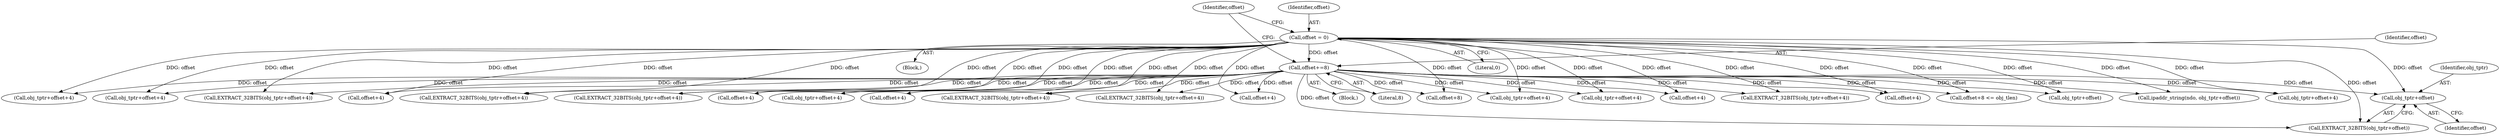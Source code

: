digraph "0_tcpdump_a25211918f2e790c67d859d20ccf8dbb81da1598@pointer" {
"1001167" [label="(Call,obj_tptr+offset)"];
"1001145" [label="(Call,offset = 0)"];
"1001249" [label="(Call,offset+=8)"];
"1001150" [label="(Call,offset+8)"];
"1001234" [label="(Call,EXTRACT_32BITS(obj_tptr+offset+4))"];
"1001243" [label="(Call,obj_tptr+offset+4)"];
"1001166" [label="(Call,EXTRACT_32BITS(obj_tptr+offset))"];
"1001145" [label="(Call,offset = 0)"];
"1001235" [label="(Call,obj_tptr+offset+4)"];
"1001151" [label="(Identifier,offset)"];
"1001216" [label="(Call,EXTRACT_32BITS(obj_tptr+offset+4))"];
"1001205" [label="(Call,obj_tptr+offset+4)"];
"1001179" [label="(Call,obj_tptr+offset+4)"];
"1001188" [label="(Call,EXTRACT_32BITS(obj_tptr+offset+4))"];
"1001143" [label="(Block,)"];
"1001191" [label="(Call,offset+4)"];
"1001207" [label="(Call,offset+4)"];
"1001249" [label="(Call,offset+=8)"];
"1001245" [label="(Call,offset+4)"];
"1001146" [label="(Identifier,offset)"];
"1001181" [label="(Call,offset+4)"];
"1001250" [label="(Identifier,offset)"];
"1001154" [label="(Block,)"];
"1001149" [label="(Call,offset+8 <= obj_tlen)"];
"1001251" [label="(Literal,8)"];
"1001217" [label="(Call,obj_tptr+offset+4)"];
"1001204" [label="(Call,EXTRACT_32BITS(obj_tptr+offset+4))"];
"1001237" [label="(Call,offset+4)"];
"1001167" [label="(Call,obj_tptr+offset)"];
"1001163" [label="(Call,obj_tptr+offset)"];
"1001147" [label="(Literal,0)"];
"1001161" [label="(Call,ipaddr_string(ndo, obj_tptr+offset))"];
"1001168" [label="(Identifier,obj_tptr)"];
"1001169" [label="(Identifier,offset)"];
"1001219" [label="(Call,offset+4)"];
"1001189" [label="(Call,obj_tptr+offset+4)"];
"1001242" [label="(Call,EXTRACT_32BITS(obj_tptr+offset+4))"];
"1001178" [label="(Call,EXTRACT_32BITS(obj_tptr+offset+4))"];
"1001167" -> "1001166"  [label="AST: "];
"1001167" -> "1001169"  [label="CFG: "];
"1001168" -> "1001167"  [label="AST: "];
"1001169" -> "1001167"  [label="AST: "];
"1001166" -> "1001167"  [label="CFG: "];
"1001145" -> "1001167"  [label="DDG: offset"];
"1001249" -> "1001167"  [label="DDG: offset"];
"1001145" -> "1001143"  [label="AST: "];
"1001145" -> "1001147"  [label="CFG: "];
"1001146" -> "1001145"  [label="AST: "];
"1001147" -> "1001145"  [label="AST: "];
"1001151" -> "1001145"  [label="CFG: "];
"1001145" -> "1001149"  [label="DDG: offset"];
"1001145" -> "1001150"  [label="DDG: offset"];
"1001145" -> "1001161"  [label="DDG: offset"];
"1001145" -> "1001163"  [label="DDG: offset"];
"1001145" -> "1001166"  [label="DDG: offset"];
"1001145" -> "1001178"  [label="DDG: offset"];
"1001145" -> "1001179"  [label="DDG: offset"];
"1001145" -> "1001181"  [label="DDG: offset"];
"1001145" -> "1001188"  [label="DDG: offset"];
"1001145" -> "1001189"  [label="DDG: offset"];
"1001145" -> "1001191"  [label="DDG: offset"];
"1001145" -> "1001204"  [label="DDG: offset"];
"1001145" -> "1001205"  [label="DDG: offset"];
"1001145" -> "1001207"  [label="DDG: offset"];
"1001145" -> "1001216"  [label="DDG: offset"];
"1001145" -> "1001217"  [label="DDG: offset"];
"1001145" -> "1001219"  [label="DDG: offset"];
"1001145" -> "1001234"  [label="DDG: offset"];
"1001145" -> "1001235"  [label="DDG: offset"];
"1001145" -> "1001237"  [label="DDG: offset"];
"1001145" -> "1001242"  [label="DDG: offset"];
"1001145" -> "1001243"  [label="DDG: offset"];
"1001145" -> "1001245"  [label="DDG: offset"];
"1001145" -> "1001249"  [label="DDG: offset"];
"1001249" -> "1001154"  [label="AST: "];
"1001249" -> "1001251"  [label="CFG: "];
"1001250" -> "1001249"  [label="AST: "];
"1001251" -> "1001249"  [label="AST: "];
"1001151" -> "1001249"  [label="CFG: "];
"1001249" -> "1001149"  [label="DDG: offset"];
"1001249" -> "1001150"  [label="DDG: offset"];
"1001249" -> "1001161"  [label="DDG: offset"];
"1001249" -> "1001163"  [label="DDG: offset"];
"1001249" -> "1001166"  [label="DDG: offset"];
"1001249" -> "1001178"  [label="DDG: offset"];
"1001249" -> "1001179"  [label="DDG: offset"];
"1001249" -> "1001181"  [label="DDG: offset"];
"1001249" -> "1001188"  [label="DDG: offset"];
"1001249" -> "1001189"  [label="DDG: offset"];
"1001249" -> "1001191"  [label="DDG: offset"];
"1001249" -> "1001204"  [label="DDG: offset"];
"1001249" -> "1001205"  [label="DDG: offset"];
"1001249" -> "1001207"  [label="DDG: offset"];
"1001249" -> "1001216"  [label="DDG: offset"];
"1001249" -> "1001217"  [label="DDG: offset"];
"1001249" -> "1001219"  [label="DDG: offset"];
"1001249" -> "1001234"  [label="DDG: offset"];
"1001249" -> "1001235"  [label="DDG: offset"];
"1001249" -> "1001237"  [label="DDG: offset"];
"1001249" -> "1001242"  [label="DDG: offset"];
"1001249" -> "1001243"  [label="DDG: offset"];
"1001249" -> "1001245"  [label="DDG: offset"];
}
